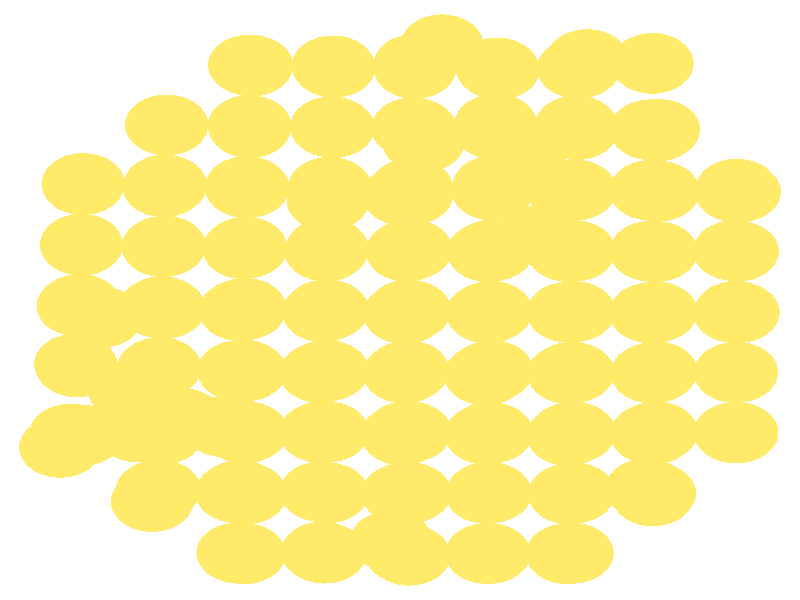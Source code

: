 #include "colors.inc"
#include "finish.inc"

global_settings {assumed_gamma 1 max_trace_level 6}
background {color White}
camera {orthographic
  right -19.81*x up 20.19*y
  direction 1.00*z
  location <0,0,50.00> look_at <0,0,0>}
light_source {<  2.00,   3.00,  40.00> color White
  area_light <0.70, 0, 0>, <0, 0.70, 0>, 3, 3
  adaptive 1 jitter}

#declare simple = finish {phong 0.7}
#declare pale = finish {ambient .5 diffuse .85 roughness .001 specular 0.200 }
#declare intermediate = finish {ambient 0.3 diffuse 0.6 specular 0.10 roughness 0.04 }
#declare vmd = finish {ambient .0 diffuse .65 phong 0.1 phong_size 40. specular 0.500 }
#declare jmol = finish {ambient .2 diffuse .6 specular 1 roughness .001 metallic}
#declare ase2 = finish {ambient 0.05 brilliance 3 diffuse 0.6 metallic specular 0.70 roughness 0.04 reflection 0.15}
#declare ase3 = finish {ambient .15 brilliance 2 diffuse .6 metallic specular 1. roughness .001 reflection .0}
#declare glass = finish {ambient .05 diffuse .3 specular 1. roughness .001}
#declare Rcell = 0.050;
#declare Rbond = 0.100;

#macro atom(LOC, R, COL, FIN)
  sphere{LOC, R texture{pigment{COL} finish{FIN}}}
#end
#macro constrain(LOC, R, COL, FIN)
union{torus{R, Rcell rotate 45*z texture{pigment{COL} finish{FIN}}}
      torus{R, Rcell rotate -45*z texture{pigment{COL} finish{FIN}}}
      translate LOC}
#end

atom(< -6.02,  -6.42, -12.19>, 1.02, rgb <1.00, 0.82, 0.14>, ase3) // #0 
atom(< -5.96,  -6.38,  -8.07>, 1.02, rgb <1.00, 0.82, 0.14>, ase3) // #1 
atom(< -6.14,  -6.78,  -3.68>, 1.02, rgb <1.00, 0.82, 0.14>, ase3) // #2 
atom(< -5.39,  -3.99, -13.66>, 1.02, rgb <1.00, 0.82, 0.14>, ase3) // #3 
atom(< -7.86,  -4.55, -12.35>, 1.02, rgb <1.00, 0.82, 0.14>, ase3) // #4 
atom(< -8.00,  -2.25, -10.19>, 1.02, rgb <1.00, 0.82, 0.14>, ase3) // #5 
atom(< -5.99,  -4.36, -10.18>, 1.02, rgb <1.00, 0.82, 0.14>, ase3) // #6 
atom(< -5.98,  -2.29, -12.22>, 1.02, rgb <1.00, 0.82, 0.14>, ase3) // #7 
atom(< -8.16,  -4.51,  -8.27>, 1.02, rgb <1.00, 0.82, 0.14>, ase3) // #8 
atom(< -8.04,  -2.16,  -6.17>, 1.02, rgb <1.00, 0.82, 0.14>, ase3) // #9 
atom(< -6.50,  -4.44,  -5.25>, 1.02, rgb <1.00, 0.82, 0.14>, ase3) // #10 
atom(< -5.94,  -2.27,  -8.19>, 1.02, rgb <1.00, 0.82, 0.14>, ase3) // #11 
atom(< -8.41,  -4.96,  -3.22>, 1.02, rgb <1.00, 0.82, 0.14>, ase3) // #12 
atom(< -5.87,  -4.50,  -1.93>, 1.02, rgb <1.00, 0.82, 0.14>, ase3) // #13 
atom(< -6.69,  -3.08,  -3.39>, 1.02, rgb <1.00, 0.82, 0.14>, ase3) // #14 
atom(< -5.95,  -0.26, -14.29>, 1.02, rgb <1.00, 0.82, 0.14>, ase3) // #15 
atom(< -7.98,  -0.20, -12.24>, 1.02, rgb <1.00, 0.82, 0.14>, ase3) // #16 
atom(< -7.89,   1.84, -10.26>, 1.02, rgb <1.00, 0.82, 0.14>, ase3) // #17 
atom(< -5.90,  -0.25, -10.25>, 1.02, rgb <1.00, 0.82, 0.14>, ase3) // #18 
atom(< -5.87,   1.79, -12.29>, 1.02, rgb <1.00, 0.82, 0.14>, ase3) // #19 
atom(< -7.93,  -0.15,  -8.20>, 1.02, rgb <1.00, 0.82, 0.14>, ase3) // #20 
atom(< -7.89,   1.88,  -6.19>, 1.02, rgb <1.00, 0.82, 0.14>, ase3) // #21 
atom(< -5.90,  -0.22,  -6.17>, 1.02, rgb <1.00, 0.82, 0.14>, ase3) // #22 
atom(< -5.84,   1.81,  -8.23>, 1.02, rgb <1.00, 0.82, 0.14>, ase3) // #23 
atom(< -7.39,  -0.58,  -4.63>, 1.02, rgb <1.00, 0.82, 0.14>, ase3) // #24 
atom(< -5.83,  -0.28,  -2.15>, 1.02, rgb <1.00, 0.82, 0.14>, ase3) // #25 
atom(< -5.83,   1.82,  -4.16>, 1.02, rgb <1.00, 0.82, 0.14>, ase3) // #26 
atom(< -5.85,   3.81, -14.34>, 1.02, rgb <1.00, 0.82, 0.14>, ase3) // #27 
atom(< -7.85,   3.88, -12.28>, 1.02, rgb <1.00, 0.82, 0.14>, ase3) // #28 
atom(< -5.80,   3.86, -10.28>, 1.02, rgb <1.00, 0.82, 0.14>, ase3) // #29 
atom(< -5.78,   5.89, -12.31>, 1.02, rgb <1.00, 0.82, 0.14>, ase3) // #30 
atom(< -7.85,   3.92,  -8.25>, 1.02, rgb <1.00, 0.82, 0.14>, ase3) // #31 
atom(< -5.82,   3.86,  -6.21>, 1.02, rgb <1.00, 0.82, 0.14>, ase3) // #32 
atom(< -5.77,   5.89,  -8.27>, 1.02, rgb <1.00, 0.82, 0.14>, ase3) // #33 
atom(< -7.84,   3.92,  -4.15>, 1.02, rgb <1.00, 0.82, 0.14>, ase3) // #34 
atom(< -5.82,   3.87,  -2.11>, 1.02, rgb <1.00, 0.82, 0.14>, ase3) // #35 
atom(< -5.79,   5.89,  -4.18>, 1.02, rgb <1.00, 0.82, 0.14>, ase3) // #36 
atom(< -4.05,  -6.48, -14.22>, 1.02, rgb <1.00, 0.82, 0.14>, ase3) // #37 
atom(< -4.02,  -8.51, -12.19>, 1.02, rgb <1.00, 0.82, 0.14>, ase3) // #38 
atom(< -3.96,  -6.41, -10.15>, 1.02, rgb <1.00, 0.82, 0.14>, ase3) // #39 
atom(< -1.92,  -8.48, -10.23>, 1.02, rgb <1.00, 0.82, 0.14>, ase3) // #40 
atom(< -1.95,  -6.45, -12.24>, 1.02, rgb <1.00, 0.82, 0.14>, ase3) // #41 
atom(< -3.94,  -8.49,  -8.14>, 1.02, rgb <1.00, 0.82, 0.14>, ase3) // #42 
atom(< -3.84,  -6.48,  -6.13>, 1.02, rgb <1.00, 0.82, 0.14>, ase3) // #43 
atom(< -1.86,  -8.52,  -6.13>, 1.02, rgb <1.00, 0.82, 0.14>, ase3) // #44 
atom(< -1.88,  -6.47,  -8.17>, 1.02, rgb <1.00, 0.82, 0.14>, ase3) // #45 
atom(< -3.85,  -8.54,  -4.02>, 1.02, rgb <1.00, 0.82, 0.14>, ase3) // #46 
atom(< -3.81,  -6.52,  -1.98>, 1.02, rgb <1.00, 0.82, 0.14>, ase3) // #47 
atom(< -1.80,  -6.49,  -4.11>, 1.02, rgb <1.00, 0.82, 0.14>, ase3) // #48 
atom(< -4.38,  -4.26, -16.04>, 1.02, rgb <1.00, 0.82, 0.14>, ase3) // #49 
atom(< -4.00,  -2.38, -14.31>, 1.02, rgb <1.00, 0.82, 0.14>, ase3) // #50 
atom(< -1.97,  -4.46, -14.30>, 1.02, rgb <1.00, 0.82, 0.14>, ase3) // #51 
atom(< -1.97,  -2.45, -16.37>, 1.02, rgb <1.00, 0.82, 0.14>, ase3) // #52 
atom(< -3.97,  -4.39, -12.21>, 1.02, rgb <1.00, 0.82, 0.14>, ase3) // #53 
atom(< -3.90,  -2.36, -10.22>, 1.02, rgb <1.00, 0.82, 0.14>, ase3) // #54 
atom(< -1.89,  -4.41, -10.24>, 1.02, rgb <1.00, 0.82, 0.14>, ase3) // #55 
atom(< -1.89,  -2.40, -12.29>, 1.02, rgb <1.00, 0.82, 0.14>, ase3) // #56 
atom(< -3.90,  -4.40,  -8.15>, 1.02, rgb <1.00, 0.82, 0.14>, ase3) // #57 
atom(< -3.89,  -2.35,  -6.14>, 1.02, rgb <1.00, 0.82, 0.14>, ase3) // #58 
atom(< -1.85,  -4.43,  -6.15>, 1.02, rgb <1.00, 0.82, 0.14>, ase3) // #59 
atom(< -1.82,  -2.36,  -8.19>, 1.02, rgb <1.00, 0.82, 0.14>, ase3) // #60 
atom(< -3.86,  -4.48,  -4.05>, 1.02, rgb <1.00, 0.82, 0.14>, ase3) // #61 
atom(< -3.83,  -2.39,  -2.06>, 1.02, rgb <1.00, 0.82, 0.14>, ase3) // #62 
atom(< -1.79,  -4.44,  -2.08>, 1.02, rgb <1.00, 0.82, 0.14>, ase3) // #63 
atom(< -1.84,  -2.38,  -4.13>, 1.02, rgb <1.00, 0.82, 0.14>, ase3) // #64 
atom(< -3.79,  -4.44,   0.00>, 1.02, rgb <1.00, 0.82, 0.14>, ase3) // #65 
atom(< -1.79,  -2.38,  -0.05>, 1.02, rgb <1.00, 0.82, 0.14>, ase3) // #66 
atom(< -3.96,  -0.36, -16.41>, 1.02, rgb <1.00, 0.82, 0.14>, ase3) // #67 
atom(< -3.87,   1.72, -14.36>, 1.02, rgb <1.00, 0.82, 0.14>, ase3) // #68 
atom(< -1.90,  -0.40, -14.38>, 1.02, rgb <1.00, 0.82, 0.14>, ase3) // #69 
atom(< -1.84,   1.64, -16.41>, 1.02, rgb <1.00, 0.82, 0.14>, ase3) // #70 
atom(< -3.91,  -0.31, -12.31>, 1.02, rgb <1.00, 0.82, 0.14>, ase3) // #71 
atom(< -3.81,   1.75, -10.27>, 1.02, rgb <1.00, 0.82, 0.14>, ase3) // #72 
atom(< -1.83,  -0.34, -10.28>, 1.02, rgb <1.00, 0.82, 0.14>, ase3) // #73 
atom(< -1.80,   1.69, -12.34>, 1.02, rgb <1.00, 0.82, 0.14>, ase3) // #74 
atom(< -3.84,  -0.28,  -8.21>, 1.02, rgb <1.00, 0.82, 0.14>, ase3) // #75 
atom(< -3.82,   1.78,  -6.20>, 1.02, rgb <1.00, 0.82, 0.14>, ase3) // #76 
atom(< -1.82,  -0.32,  -6.18>, 1.02, rgb <1.00, 0.82, 0.14>, ase3) // #77 
atom(< -1.80,   1.73,  -8.24>, 1.02, rgb <1.00, 0.82, 0.14>, ase3) // #78 
atom(< -3.84,  -0.31,  -4.14>, 1.02, rgb <1.00, 0.82, 0.14>, ase3) // #79 
atom(< -3.82,   1.75,  -2.10>, 1.02, rgb <1.00, 0.82, 0.14>, ase3) // #80 
atom(< -1.80,  -0.33,  -2.10>, 1.02, rgb <1.00, 0.82, 0.14>, ase3) // #81 
atom(< -1.81,   1.73,  -4.16>, 1.02, rgb <1.00, 0.82, 0.14>, ase3) // #82 
atom(< -3.85,  -0.33,  -0.12>, 1.02, rgb <1.00, 0.82, 0.14>, ase3) // #83 
atom(< -1.79,   1.71,  -0.11>, 1.02, rgb <1.00, 0.82, 0.14>, ase3) // #84 
atom(< -3.80,   3.78, -16.42>, 1.02, rgb <1.00, 0.82, 0.14>, ase3) // #85 
atom(< -3.72,   5.80, -14.37>, 1.02, rgb <1.00, 0.82, 0.14>, ase3) // #86 
atom(< -1.79,   3.35, -14.41>, 1.02, rgb <1.00, 0.82, 0.14>, ase3) // #87 
atom(< -3.76,   3.79, -12.33>, 1.02, rgb <1.00, 0.82, 0.14>, ase3) // #88 
atom(< -3.71,   5.86, -10.31>, 1.02, rgb <1.00, 0.82, 0.14>, ase3) // #89 
atom(< -1.71,   3.76, -10.28>, 1.02, rgb <1.00, 0.82, 0.14>, ase3) // #90 
atom(< -1.65,   5.80, -12.35>, 1.02, rgb <1.00, 0.82, 0.14>, ase3) // #91 
atom(< -3.78,   3.81,  -8.27>, 1.02, rgb <1.00, 0.82, 0.14>, ase3) // #92 
atom(< -3.73,   5.86,  -6.25>, 1.02, rgb <1.00, 0.82, 0.14>, ase3) // #93 
atom(< -1.76,   3.78,  -6.18>, 1.02, rgb <1.00, 0.82, 0.14>, ase3) // #94 
atom(< -1.69,   5.81,  -8.26>, 1.02, rgb <1.00, 0.82, 0.14>, ase3) // #95 
atom(< -3.80,   3.82,  -4.15>, 1.02, rgb <1.00, 0.82, 0.14>, ase3) // #96 
atom(< -3.74,   5.87,  -2.13>, 1.02, rgb <1.00, 0.82, 0.14>, ase3) // #97 
atom(< -1.75,   3.79,  -2.14>, 1.02, rgb <1.00, 0.82, 0.14>, ase3) // #98 
atom(< -1.70,   5.83,  -4.17>, 1.02, rgb <1.00, 0.82, 0.14>, ase3) // #99 
atom(< -3.81,   3.78,  -0.07>, 1.02, rgb <1.00, 0.82, 0.14>, ase3) // #100 
atom(< -3.68,   7.87, -12.39>, 1.02, rgb <1.00, 0.82, 0.14>, ase3) // #101 
atom(< -1.63,   7.83, -10.33>, 1.02, rgb <1.00, 0.82, 0.14>, ase3) // #102 
atom(< -3.67,   7.89,  -8.29>, 1.02, rgb <1.00, 0.82, 0.14>, ase3) // #103 
atom(< -1.66,   7.88,  -6.22>, 1.02, rgb <1.00, 0.82, 0.14>, ase3) // #104 
atom(< -3.73,   7.91,  -4.19>, 1.02, rgb <1.00, 0.82, 0.14>, ase3) // #105 
atom(<  0.07,  -6.52, -14.31>, 1.02, rgb <1.00, 0.82, 0.14>, ase3) // #106 
atom(< -0.22,  -8.11, -11.90>, 1.02, rgb <1.00, 0.82, 0.14>, ase3) // #107 
atom(<  0.13,  -6.48, -10.24>, 1.02, rgb <1.00, 0.82, 0.14>, ase3) // #108 
atom(<  2.14,  -8.53, -10.28>, 1.02, rgb <1.00, 0.82, 0.14>, ase3) // #109 
atom(<  2.14,  -6.51, -12.33>, 1.02, rgb <1.00, 0.82, 0.14>, ase3) // #110 
atom(<  0.16,  -8.54,  -8.20>, 1.02, rgb <1.00, 0.82, 0.14>, ase3) // #111 
atom(<  0.19,  -6.47,  -6.16>, 1.02, rgb <1.00, 0.82, 0.14>, ase3) // #112 
atom(<  2.21,  -8.53,  -6.19>, 1.02, rgb <1.00, 0.82, 0.14>, ase3) // #113 
atom(<  2.19,  -6.46,  -8.23>, 1.02, rgb <1.00, 0.82, 0.14>, ase3) // #114 
atom(<  0.23,  -8.59,  -4.09>, 1.02, rgb <1.00, 0.82, 0.14>, ase3) // #115 
atom(<  0.25,  -6.49,  -2.08>, 1.02, rgb <1.00, 0.82, 0.14>, ase3) // #116 
atom(<  2.24,  -6.49,  -4.14>, 1.02, rgb <1.00, 0.82, 0.14>, ase3) // #117 
atom(<  0.05,  -4.54, -16.36>, 1.02, rgb <1.00, 0.82, 0.14>, ase3) // #118 
atom(<  0.10,  -2.46, -14.38>, 1.02, rgb <1.00, 0.82, 0.14>, ase3) // #119 
atom(<  2.13,  -4.52, -14.40>, 1.02, rgb <1.00, 0.82, 0.14>, ase3) // #120 
atom(<  2.11,  -2.52, -16.43>, 1.02, rgb <1.00, 0.82, 0.14>, ase3) // #121 
atom(<  0.13,  -4.47, -12.29>, 1.02, rgb <1.00, 0.82, 0.14>, ase3) // #122 
atom(<  0.16,  -2.40, -10.28>, 1.02, rgb <1.00, 0.82, 0.14>, ase3) // #123 
atom(<  2.19,  -4.48, -10.30>, 1.02, rgb <1.00, 0.82, 0.14>, ase3) // #124 
atom(<  2.18,  -2.45, -12.36>, 1.02, rgb <1.00, 0.82, 0.14>, ase3) // #125 
atom(<  0.17,  -4.42,  -8.22>, 1.02, rgb <1.00, 0.82, 0.14>, ase3) // #126 
atom(<  0.19,  -2.39,  -6.17>, 1.02, rgb <1.00, 0.82, 0.14>, ase3) // #127 
atom(<  2.22,  -4.45,  -6.18>, 1.02, rgb <1.00, 0.82, 0.14>, ase3) // #128 
atom(<  2.22,  -2.42,  -8.24>, 1.02, rgb <1.00, 0.82, 0.14>, ase3) // #129 
atom(<  0.20,  -4.45,  -4.13>, 1.02, rgb <1.00, 0.82, 0.14>, ase3) // #130 
atom(<  0.20,  -2.38,  -2.10>, 1.02, rgb <1.00, 0.82, 0.14>, ase3) // #131 
atom(<  2.27,  -4.47,  -2.10>, 1.02, rgb <1.00, 0.82, 0.14>, ase3) // #132 
atom(<  2.24,  -2.41,  -4.14>, 1.02, rgb <1.00, 0.82, 0.14>, ase3) // #133 
atom(<  0.25,  -4.44,  -0.04>, 1.02, rgb <1.00, 0.82, 0.14>, ase3) // #134 
atom(<  2.28,  -2.38,  -0.10>, 1.02, rgb <1.00, 0.82, 0.14>, ase3) // #135 
atom(<  0.11,  -0.46, -16.45>, 1.02, rgb <1.00, 0.82, 0.14>, ase3) // #136 
atom(<  0.17,   1.64, -14.43>, 1.02, rgb <1.00, 0.82, 0.14>, ase3) // #137 
atom(<  2.16,  -0.44, -14.41>, 1.02, rgb <1.00, 0.82, 0.14>, ase3) // #138 
atom(<  3.42,   2.17, -17.43>, 1.02, rgb <1.00, 0.82, 0.14>, ase3) // #139 
atom(<  0.17,  -0.40, -12.33>, 1.02, rgb <1.00, 0.82, 0.14>, ase3) // #140 
atom(<  0.23,   1.68, -10.29>, 1.02, rgb <1.00, 0.82, 0.14>, ase3) // #141 
atom(<  2.20,  -0.41, -10.29>, 1.02, rgb <1.00, 0.82, 0.14>, ase3) // #142 
atom(<  2.19,   1.62, -12.37>, 1.02, rgb <1.00, 0.82, 0.14>, ase3) // #143 
atom(<  0.20,  -0.34,  -8.22>, 1.02, rgb <1.00, 0.82, 0.14>, ase3) // #144 
atom(<  0.25,   1.71,  -6.19>, 1.02, rgb <1.00, 0.82, 0.14>, ase3) // #145 
atom(<  2.24,  -0.39,  -6.21>, 1.02, rgb <1.00, 0.82, 0.14>, ase3) // #146 
atom(<  2.26,   1.65,  -8.23>, 1.02, rgb <1.00, 0.82, 0.14>, ase3) // #147 
atom(<  0.23,  -0.35,  -4.17>, 1.02, rgb <1.00, 0.82, 0.14>, ase3) // #148 
atom(<  0.27,   1.70,  -2.12>, 1.02, rgb <1.00, 0.82, 0.14>, ase3) // #149 
atom(<  2.26,  -0.38,  -2.12>, 1.02, rgb <1.00, 0.82, 0.14>, ase3) // #150 
atom(<  2.30,   1.69,  -4.16>, 1.02, rgb <1.00, 0.82, 0.14>, ase3) // #151 
atom(<  0.24,  -0.35,  -0.11>, 1.02, rgb <1.00, 0.82, 0.14>, ase3) // #152 
atom(<  2.29,   1.66,  -0.06>, 1.02, rgb <1.00, 0.82, 0.14>, ase3) // #153 
atom(<  0.29,   3.55, -16.23>, 1.02, rgb <1.00, 0.82, 0.14>, ase3) // #154 
atom(<  0.58,   5.32, -13.48>, 1.02, rgb <1.00, 0.82, 0.14>, ase3) // #155 
atom(<  2.33,   3.85, -14.59>, 1.02, rgb <1.00, 0.82, 0.14>, ase3) // #156 
atom(<  0.09,   3.52, -12.16>, 1.02, rgb <1.00, 0.82, 0.14>, ase3) // #157 
atom(<  0.38,   5.76, -10.34>, 1.02, rgb <1.00, 0.82, 0.14>, ase3) // #158 
atom(<  2.29,   3.70, -10.28>, 1.02, rgb <1.00, 0.82, 0.14>, ase3) // #159 
atom(<  2.37,   5.92, -12.50>, 1.02, rgb <1.00, 0.82, 0.14>, ase3) // #160 
atom(<  0.30,   3.74,  -8.21>, 1.02, rgb <1.00, 0.82, 0.14>, ase3) // #161 
atom(<  0.33,   5.79,  -6.19>, 1.02, rgb <1.00, 0.82, 0.14>, ase3) // #162 
atom(<  2.30,   3.72,  -6.18>, 1.02, rgb <1.00, 0.82, 0.14>, ase3) // #163 
atom(<  2.35,   5.76,  -8.25>, 1.02, rgb <1.00, 0.82, 0.14>, ase3) // #164 
atom(<  0.29,   3.75,  -4.17>, 1.02, rgb <1.00, 0.82, 0.14>, ase3) // #165 
atom(<  0.31,   5.79,  -2.12>, 1.02, rgb <1.00, 0.82, 0.14>, ase3) // #166 
atom(<  2.31,   3.73,  -2.11>, 1.02, rgb <1.00, 0.82, 0.14>, ase3) // #167 
atom(<  2.35,   5.75,  -4.15>, 1.02, rgb <1.00, 0.82, 0.14>, ase3) // #168 
atom(<  0.25,   3.73,  -0.10>, 1.02, rgb <1.00, 0.82, 0.14>, ase3) // #169 
atom(<  0.37,   7.93, -12.36>, 1.02, rgb <1.00, 0.82, 0.14>, ase3) // #170 
atom(<  2.44,   7.76, -10.32>, 1.02, rgb <1.00, 0.82, 0.14>, ase3) // #171 
atom(<  0.37,   7.79,  -8.29>, 1.02, rgb <1.00, 0.82, 0.14>, ase3) // #172 
atom(<  2.40,   7.81,  -6.21>, 1.02, rgb <1.00, 0.82, 0.14>, ase3) // #173 
atom(<  1.04,   8.59,  -2.08>, 1.02, rgb <1.00, 0.82, 0.14>, ase3) // #174 
atom(<  4.19,  -6.53, -14.37>, 1.02, rgb <1.00, 0.82, 0.14>, ase3) // #175 
atom(<  4.14,  -8.54, -12.35>, 1.02, rgb <1.00, 0.82, 0.14>, ase3) // #176 
atom(<  4.23,  -6.52, -10.30>, 1.02, rgb <1.00, 0.82, 0.14>, ase3) // #177 
atom(<  6.26,  -6.59, -12.35>, 1.02, rgb <1.00, 0.82, 0.14>, ase3) // #178 
atom(<  4.22,  -8.53,  -8.27>, 1.02, rgb <1.00, 0.82, 0.14>, ase3) // #179 
atom(<  4.25,  -6.50,  -6.22>, 1.02, rgb <1.00, 0.82, 0.14>, ase3) // #180 
atom(<  6.11,  -6.35,  -8.42>, 1.02, rgb <1.00, 0.82, 0.14>, ase3) // #181 
atom(<  4.27,  -8.52,  -4.18>, 1.02, rgb <1.00, 0.82, 0.14>, ase3) // #182 
atom(<  4.31,  -6.49,  -2.14>, 1.02, rgb <1.00, 0.82, 0.14>, ase3) // #183 
atom(<  6.31,  -6.50,  -4.17>, 1.02, rgb <1.00, 0.82, 0.14>, ase3) // #184 
atom(<  4.16,  -4.56, -16.46>, 1.02, rgb <1.00, 0.82, 0.14>, ase3) // #185 
atom(<  4.18,  -2.48, -14.43>, 1.02, rgb <1.00, 0.82, 0.14>, ase3) // #186 
atom(<  6.22,  -4.51, -14.39>, 1.02, rgb <1.00, 0.82, 0.14>, ase3) // #187 
atom(<  4.21,  -4.49, -12.38>, 1.02, rgb <1.00, 0.82, 0.14>, ase3) // #188 
atom(<  4.24,  -2.46, -10.32>, 1.02, rgb <1.00, 0.82, 0.14>, ase3) // #189 
atom(<  6.27,  -4.51, -10.33>, 1.02, rgb <1.00, 0.82, 0.14>, ase3) // #190 
atom(<  6.24,  -2.46, -12.39>, 1.02, rgb <1.00, 0.82, 0.14>, ase3) // #191 
atom(<  4.24,  -4.46,  -8.27>, 1.02, rgb <1.00, 0.82, 0.14>, ase3) // #192 
atom(<  4.25,  -2.43,  -6.22>, 1.02, rgb <1.00, 0.82, 0.14>, ase3) // #193 
atom(<  6.29,  -4.46,  -6.23>, 1.02, rgb <1.00, 0.82, 0.14>, ase3) // #194 
atom(<  6.30,  -2.45,  -8.28>, 1.02, rgb <1.00, 0.82, 0.14>, ase3) // #195 
atom(<  4.28,  -4.44,  -4.18>, 1.02, rgb <1.00, 0.82, 0.14>, ase3) // #196 
atom(<  4.29,  -2.44,  -2.16>, 1.02, rgb <1.00, 0.82, 0.14>, ase3) // #197 
atom(<  6.35,  -4.44,  -2.14>, 1.02, rgb <1.00, 0.82, 0.14>, ase3) // #198 
atom(<  6.34,  -2.41,  -4.19>, 1.02, rgb <1.00, 0.82, 0.14>, ase3) // #199 
atom(<  4.32,  -4.46,  -0.08>, 1.02, rgb <1.00, 0.82, 0.14>, ase3) // #200 
atom(<  4.16,  -0.41, -16.43>, 1.02, rgb <1.00, 0.82, 0.14>, ase3) // #201 
atom(<  4.16,   1.63, -14.38>, 1.02, rgb <1.00, 0.82, 0.14>, ase3) // #202 
atom(<  6.20,  -0.43, -14.41>, 1.02, rgb <1.00, 0.82, 0.14>, ase3) // #203 
atom(<  4.20,  -0.41, -12.35>, 1.02, rgb <1.00, 0.82, 0.14>, ase3) // #204 
atom(<  4.22,   1.63, -10.30>, 1.02, rgb <1.00, 0.82, 0.14>, ase3) // #205 
atom(<  6.28,  -0.43, -10.32>, 1.02, rgb <1.00, 0.82, 0.14>, ase3) // #206 
atom(<  6.21,   1.64, -12.38>, 1.02, rgb <1.00, 0.82, 0.14>, ase3) // #207 
atom(<  4.26,  -0.40,  -8.27>, 1.02, rgb <1.00, 0.82, 0.14>, ase3) // #208 
atom(<  4.31,   1.64,  -6.21>, 1.02, rgb <1.00, 0.82, 0.14>, ase3) // #209 
atom(<  6.32,  -0.39,  -6.22>, 1.02, rgb <1.00, 0.82, 0.14>, ase3) // #210 
atom(<  6.29,   1.63,  -8.32>, 1.02, rgb <1.00, 0.82, 0.14>, ase3) // #211 
atom(<  4.27,  -0.41,  -4.18>, 1.02, rgb <1.00, 0.82, 0.14>, ase3) // #212 
atom(<  4.31,   1.66,  -2.10>, 1.02, rgb <1.00, 0.82, 0.14>, ase3) // #213 
atom(<  6.34,  -0.40,  -2.15>, 1.02, rgb <1.00, 0.82, 0.14>, ase3) // #214 
atom(<  6.35,   1.63,  -4.18>, 1.02, rgb <1.00, 0.82, 0.14>, ase3) // #215 
atom(<  4.31,  -0.39,  -0.12>, 1.02, rgb <1.00, 0.82, 0.14>, ase3) // #216 
atom(<  3.12,   5.01, -17.08>, 1.02, rgb <1.00, 0.82, 0.14>, ase3) // #217 
atom(<  4.36,   5.86, -14.60>, 1.02, rgb <1.00, 0.82, 0.14>, ase3) // #218 
atom(<  6.21,   3.69, -14.42>, 1.02, rgb <1.00, 0.82, 0.14>, ase3) // #219 
atom(<  4.16,   3.68, -12.38>, 1.02, rgb <1.00, 0.82, 0.14>, ase3) // #220 
atom(<  6.25,   7.96, -10.48>, 1.02, rgb <1.00, 0.82, 0.14>, ase3) // #221 
atom(<  6.27,   3.70, -10.37>, 1.02, rgb <1.00, 0.82, 0.14>, ase3) // #222 
atom(<  6.21,   5.73, -12.39>, 1.02, rgb <1.00, 0.82, 0.14>, ase3) // #223 
atom(<  4.32,   3.69,  -8.25>, 1.02, rgb <1.00, 0.82, 0.14>, ase3) // #224 
atom(<  4.37,   5.73,  -6.19>, 1.02, rgb <1.00, 0.82, 0.14>, ase3) // #225 
atom(<  6.36,   3.67,  -6.21>, 1.02, rgb <1.00, 0.82, 0.14>, ase3) // #226 
atom(<  6.36,   5.68,  -8.28>, 1.02, rgb <1.00, 0.82, 0.14>, ase3) // #227 
atom(<  4.34,   3.70,  -4.15>, 1.02, rgb <1.00, 0.82, 0.14>, ase3) // #228 
atom(<  4.39,   5.74,  -2.11>, 1.02, rgb <1.00, 0.82, 0.14>, ase3) // #229 
atom(<  6.40,   3.66,  -2.14>, 1.02, rgb <1.00, 0.82, 0.14>, ase3) // #230 
atom(<  6.41,   5.74,  -4.17>, 1.02, rgb <1.00, 0.82, 0.14>, ase3) // #231 
atom(<  4.32,   3.71,  -0.10>, 1.02, rgb <1.00, 0.82, 0.14>, ase3) // #232 
atom(<  4.64,   8.09, -12.87>, 1.02, rgb <1.00, 0.82, 0.14>, ase3) // #233 
atom(<  4.44,   7.82,  -8.20>, 1.02, rgb <1.00, 0.82, 0.14>, ase3) // #234 
atom(<  4.41,   7.80,  -4.19>, 1.02, rgb <1.00, 0.82, 0.14>, ase3) // #235 
atom(<  8.29,  -4.46, -12.41>, 1.02, rgb <1.00, 0.82, 0.14>, ase3) // #236 
atom(<  8.30,  -2.44, -10.37>, 1.02, rgb <1.00, 0.82, 0.14>, ase3) // #237 
atom(<  8.32,  -4.48,  -8.27>, 1.02, rgb <1.00, 0.82, 0.14>, ase3) // #238 
atom(<  8.34,  -2.43,  -6.28>, 1.02, rgb <1.00, 0.82, 0.14>, ase3) // #239 
atom(<  8.35,  -4.46,  -4.21>, 1.02, rgb <1.00, 0.82, 0.14>, ase3) // #240 
atom(<  8.29,  -0.43, -12.42>, 1.02, rgb <1.00, 0.82, 0.14>, ase3) // #241 
atom(<  8.28,   1.66, -10.03>, 1.02, rgb <1.00, 0.82, 0.14>, ase3) // #242 
atom(<  8.32,  -0.38,  -8.33>, 1.02, rgb <1.00, 0.82, 0.14>, ase3) // #243 
atom(<  8.36,   1.64,  -6.28>, 1.02, rgb <1.00, 0.82, 0.14>, ase3) // #244 
atom(<  8.38,  -0.42,  -4.22>, 1.02, rgb <1.00, 0.82, 0.14>, ase3) // #245 
atom(<  8.34,   3.73, -12.08>, 1.02, rgb <1.00, 0.82, 0.14>, ase3) // #246 
atom(<  8.33,   3.63,  -8.34>, 1.02, rgb <1.00, 0.82, 0.14>, ase3) // #247 
atom(<  8.41,   3.64,  -4.17>, 1.02, rgb <1.00, 0.82, 0.14>, ase3) // #248 
